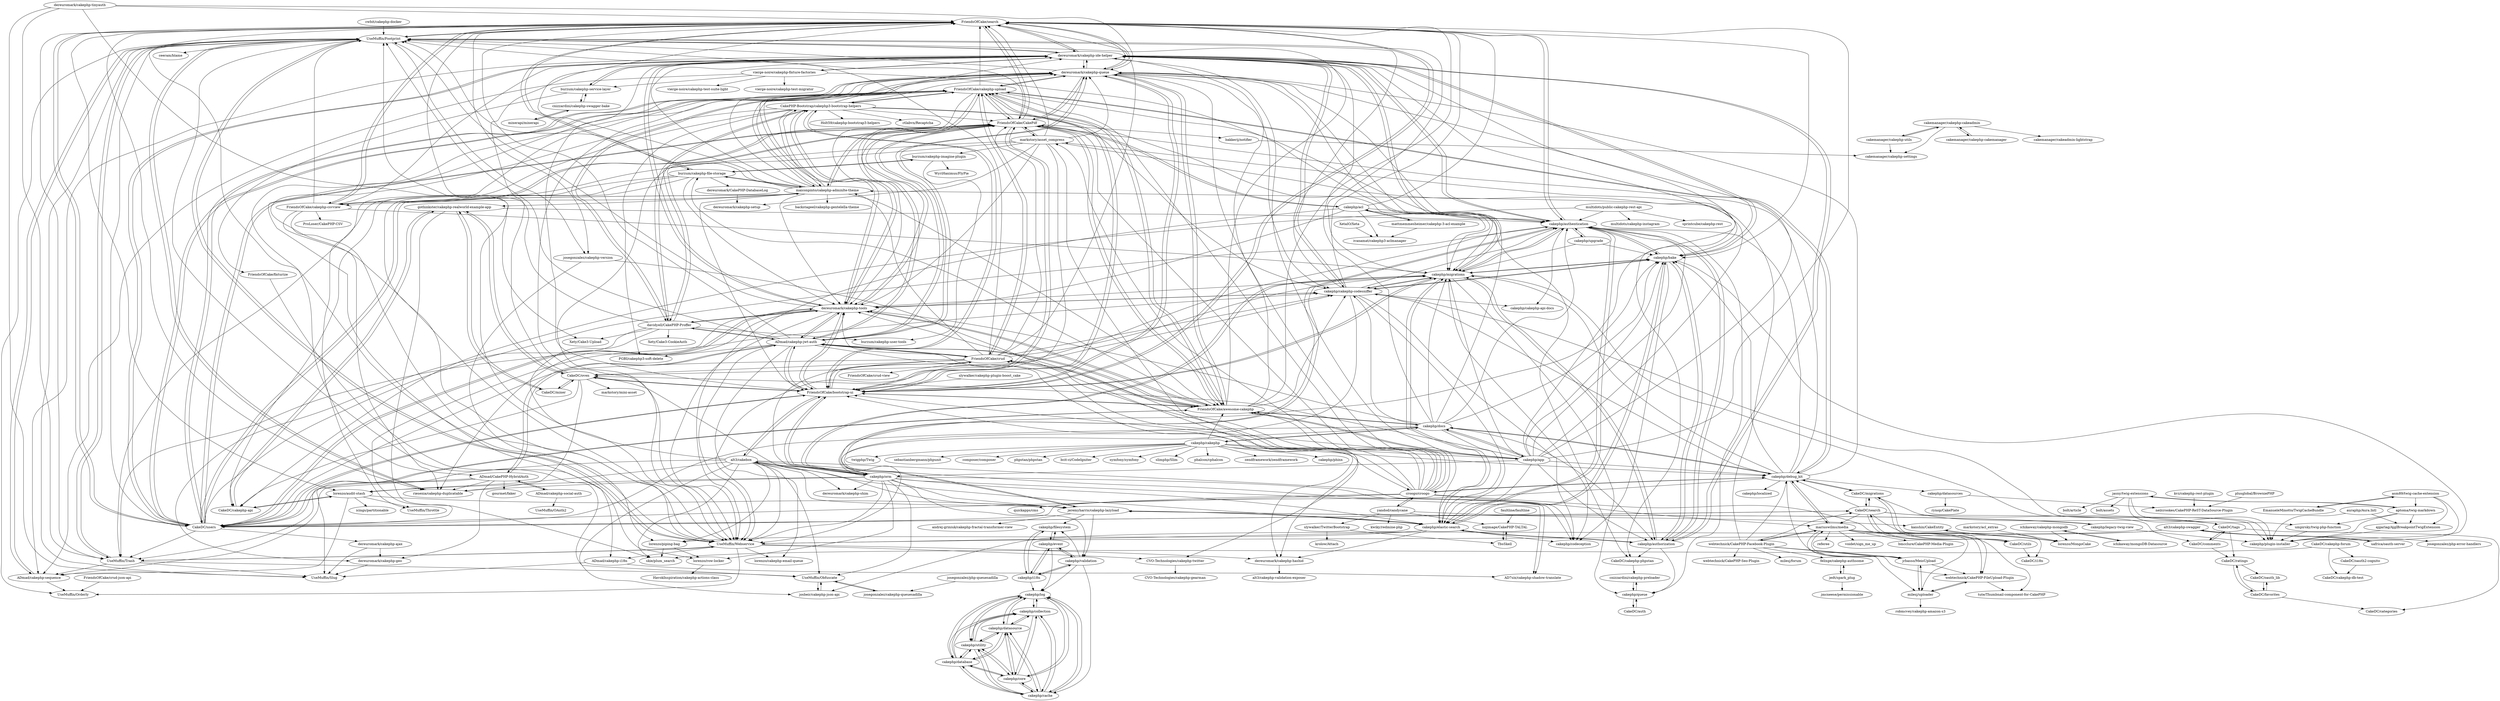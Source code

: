digraph G {
"FriendsOfCake/search" -> "UseMuffin/Footprint"
"FriendsOfCake/search" -> "FriendsOfCake/CakePdf"
"FriendsOfCake/search" -> "dereuromark/cakephp-ide-helper"
"FriendsOfCake/search" -> "FriendsOfCake/cakephp-csvview"
"FriendsOfCake/search" -> "dereuromark/cakephp-queue"
"FriendsOfCake/search" -> "UseMuffin/Webservice"
"FriendsOfCake/search" -> "riesenia/cakephp-duplicatable"
"FriendsOfCake/search" -> "cakephp/bake"
"FriendsOfCake/search" -> "cakephp/authentication"
"FriendsOfCake/search" -> "UseMuffin/Trash"
"FriendsOfCake/search" -> "FriendsOfCake/bootstrap-ui"
"FriendsOfCake/search" -> "lorenzo/audit-stash"
"FriendsOfCake/search" -> "CakeDC/users"
"FriendsOfCake/search" -> "burzum/cakephp-file-storage"
"FriendsOfCake/search" -> "josegonzalez/cakephp-version"
"cakephp/app" -> "cakephp/docs"
"cakephp/app" -> "cakephp/migrations"
"cakephp/app" -> "cakephp/bake"
"cakephp/app" -> "cakephp/authentication"
"cakephp/app" -> "FriendsOfCake/awesome-cakephp"
"cakephp/app" -> "dereuromark/cakephp-queue"
"cakephp/app" -> "cakephp/authorization"
"cakephp/app" -> "dereuromark/cakephp-ide-helper"
"cakephp/app" -> "cakephp/orm"
"cakephp/app" -> "FriendsOfCake/bootstrap-ui"
"cakephp/app" -> "CakeDC/oven"
"cakephp/app" -> "maiconpinto/cakephp-adminlte-theme"
"cakephp/app" -> "cakephp/debug_kit"
"cakephp/app" -> "cakephp/elastic-search"
"cakephp/app" -> "FriendsOfCake/search"
"ADmad/CakePHP-HybridAuth" -> "ADmad/cakephp-social-auth"
"ADmad/CakePHP-HybridAuth" -> "UseMuffin/Trash"
"ADmad/CakePHP-HybridAuth" -> "ADmad/cakephp-jwt-auth"
"ADmad/CakePHP-HybridAuth" -> "gourmet/faker"
"ADmad/CakePHP-HybridAuth" -> "riesenia/cakephp-duplicatable"
"ADmad/CakePHP-HybridAuth" -> "ADmad/cakephp-sequence"
"ADmad/CakePHP-HybridAuth" -> "dereuromark/cakephp-geo"
"cakephp/upgrade" -> "cakephp/authentication"
"cakephp/upgrade" -> "cakephp/bake"
"cakephp/upgrade" -> "cakephp/migrations"
"cakephp/docs" -> "cakephp/app"
"cakephp/docs" -> "cakephp/debug_kit"
"cakephp/docs" -> "cakephp/bake"
"cakephp/docs" -> "FriendsOfCake/awesome-cakephp"
"cakephp/docs" -> "cakephp/authentication"
"cakephp/docs" -> "cakephp/migrations"
"cakephp/docs" -> "dereuromark/cakephp-ide-helper"
"cakephp/docs" -> "cakephp/authorization"
"cakephp/docs" -> "cakephp/elastic-search"
"cakephp/docs" -> "cakephp/cakephp"
"cakephp/docs" -> "dereuromark/cakephp-tools"
"cakephp/docs" -> "cakephp/orm"
"cakephp/docs" -> "dereuromark/cakephp-queue"
"cakephp/docs" -> "CakeDC/users"
"cakephp/docs" -> "cakephp/cakephp-codesniffer"
"cakephp/elastic-search" -> "jeremyharris/cakephp-lazyload"
"cakephp/elastic-search" -> "cakephp/bake"
"cakephp/elastic-search" -> "cakephp/authentication"
"cakephp/elastic-search" -> "cakephp/codeception"
"cakephp/elastic-search" -> "cakephp/authorization"
"cakephp/elastic-search" -> "cakephp/migrations"
"cakephp/elastic-search" -> "UseMuffin/Webservice"
"cakephp/elastic-search" -> "lorenzo/piping-bag"
"cakephp/elastic-search" -> "dereuromark/cakephp-hashid"
"plusglobal/BrowniePHP" -> "neilcrookes/CakePHP-ReST-DataSource-Plugin"
"cakephp/authorization" -> "cakephp/authentication"
"cakephp/authorization" -> "cakephp/bake"
"cakephp/authorization" -> "cakephp/elastic-search"
"cakephp/authorization" -> "cakephp/migrations"
"cakephp/authorization" -> "cakephp/queue"
"cakephp/authorization" -> "dereuromark/cakephp-ide-helper"
"cakephp/authorization" -> "CakeDC/cakephp-phpstan"
"slywalker/cakephp-plugin-boost_cake" -> "FriendsOfCake/bootstrap-ui"
"FriendsOfCake/crud" -> "FriendsOfCake/bootstrap-ui"
"FriendsOfCake/crud" -> "FriendsOfCake/awesome-cakephp"
"FriendsOfCake/crud" -> "ADmad/cakephp-jwt-auth"
"FriendsOfCake/crud" -> "FriendsOfCake/search"
"FriendsOfCake/crud" -> "dereuromark/cakephp-tools"
"FriendsOfCake/crud" -> "FriendsOfCake/CakePdf"
"FriendsOfCake/crud" -> "cakephp/migrations"
"FriendsOfCake/crud" -> "FriendsOfCake/crud-view"
"FriendsOfCake/crud" -> "FriendsOfCake/cakephp-upload"
"FriendsOfCake/crud" -> "UseMuffin/Footprint"
"FriendsOfCake/crud" -> "CakeDC/users"
"FriendsOfCake/crud" -> "maiconpinto/cakephp-adminlte-theme"
"FriendsOfCake/crud" -> "cakephp/orm"
"FriendsOfCake/crud" -> "CakeDC/oven"
"FriendsOfCake/crud" -> "cakephp/cakephp-codesniffer"
"josegonzalez/php-queuesadilla" -> "josegonzalez/cakephp-queuesadilla"
"nojimage/CakePHP-TALTAL" -> "TbsSkell"
"burzum/cakephp-service-layer" -> "FriendsOfCake/fixturize"
"burzum/cakephp-service-layer" -> "dereuromark/cakephp-ide-helper"
"burzum/cakephp-service-layer" -> "cnizzardini/cakephp-swagger-bake"
"kanshin/CakeEntity" -> "lorenzo/MongoCake"
"jasny/twig-extensions" -> "cakephp/plugin-installer"
"jasny/twig-extensions" -> "umpirsky/twig-php-function"
"jasny/twig-extensions" -> "aptoma/twig-markdown"
"jasny/twig-extensions" -> "bolt/article" ["e"=1]
"jasny/twig-extensions" -> "bolt/assets" ["e"=1]
"lorenzo/MongoCake" -> "kanshin/CakeEntity"
"CakeDC/cakephp-forum" -> "skie/plum_search"
"CakeDC/cakephp-forum" -> "CakeDC/cakephp-db-test"
"CakeDC/cakephp-forum" -> "CakeDC/oauth2-cognito"
"CakeDC/oauth2-cognito" -> "CakeDC/cakephp-db-test"
"FriendsOfCake/awesome-cakephp" -> "CakeDC/users"
"FriendsOfCake/awesome-cakephp" -> "FriendsOfCake/bootstrap-ui"
"FriendsOfCake/awesome-cakephp" -> "dereuromark/cakephp-queue"
"FriendsOfCake/awesome-cakephp" -> "dereuromark/cakephp-tools"
"FriendsOfCake/awesome-cakephp" -> "FriendsOfCake/CakePdf"
"FriendsOfCake/awesome-cakephp" -> "FriendsOfCake/crud"
"FriendsOfCake/awesome-cakephp" -> "FriendsOfCake/cakephp-upload"
"FriendsOfCake/awesome-cakephp" -> "dereuromark/cakephp-ide-helper"
"FriendsOfCake/awesome-cakephp" -> "ADmad/cakephp-jwt-auth"
"FriendsOfCake/awesome-cakephp" -> "burzum/cakephp-file-storage"
"FriendsOfCake/awesome-cakephp" -> "FriendsOfCake/search"
"FriendsOfCake/awesome-cakephp" -> "cakephp/docs"
"FriendsOfCake/awesome-cakephp" -> "cakephp/cakephp-codesniffer"
"FriendsOfCake/awesome-cakephp" -> "cakephp/app"
"FriendsOfCake/awesome-cakephp" -> "UseMuffin/Footprint"
"dereuromark/cakephp-tinyauth" -> "UseMuffin/Slug"
"dereuromark/cakephp-tinyauth" -> "FriendsOfCake/search"
"dereuromark/cakephp-tinyauth" -> "dereuromark/cakephp-queue"
"dereuromark/cakephp-tinyauth" -> "UseMuffin/Trash"
"dereuromark/cakephp-tinyauth" -> "Xety/Cake3-Upload"
"cakephp/collection" -> "cakephp/datasource"
"cakephp/collection" -> "cakephp/cache"
"cakephp/collection" -> "cakephp/log"
"cakephp/collection" -> "cakephp/core"
"cakephp/collection" -> "cakephp/database"
"cakephp/collection" -> "cakephp/utility"
"ADmad/cakephp-jwt-auth" -> "FriendsOfCake/CakePdf"
"ADmad/cakephp-jwt-auth" -> "FriendsOfCake/bootstrap-ui"
"ADmad/cakephp-jwt-auth" -> "dereuromark/cakephp-tools"
"ADmad/cakephp-jwt-auth" -> "ADmad/CakePHP-HybridAuth"
"ADmad/cakephp-jwt-auth" -> "dereuromark/cakephp-queue"
"ADmad/cakephp-jwt-auth" -> "davidyell/CakePHP-Proffer"
"ADmad/cakephp-jwt-auth" -> "FriendsOfCake/search"
"ADmad/cakephp-jwt-auth" -> "FriendsOfCake/crud"
"ADmad/cakephp-jwt-auth" -> "dereuromark/cakephp-hashid"
"ADmad/cakephp-jwt-auth" -> "UseMuffin/Webservice"
"ADmad/cakephp-jwt-auth" -> "UseMuffin/Footprint"
"ADmad/cakephp-jwt-auth" -> "lorenzo/cakephp-email-queue"
"ADmad/cakephp-jwt-auth" -> "FriendsOfCake/awesome-cakephp"
"ADmad/cakephp-jwt-auth" -> "FriendsOfCake/cakephp-upload"
"ADmad/cakephp-jwt-auth" -> "PGBI/cakephp3-soft-delete"
"FriendsOfCake/bootstrap-ui" -> "CakeDC/users"
"FriendsOfCake/bootstrap-ui" -> "FriendsOfCake/awesome-cakephp"
"FriendsOfCake/bootstrap-ui" -> "FriendsOfCake/CakePdf"
"FriendsOfCake/bootstrap-ui" -> "FriendsOfCake/crud"
"FriendsOfCake/bootstrap-ui" -> "FriendsOfCake/search"
"FriendsOfCake/bootstrap-ui" -> "cakephp/migrations"
"FriendsOfCake/bootstrap-ui" -> "ADmad/cakephp-jwt-auth"
"FriendsOfCake/bootstrap-ui" -> "cakephp/orm"
"FriendsOfCake/bootstrap-ui" -> "dereuromark/cakephp-ide-helper"
"FriendsOfCake/bootstrap-ui" -> "FriendsOfCake/cakephp-upload"
"FriendsOfCake/bootstrap-ui" -> "CakePHP-Bootstrap/cakephp3-bootstrap-helpers"
"FriendsOfCake/bootstrap-ui" -> "dereuromark/cakephp-queue"
"FriendsOfCake/bootstrap-ui" -> "dereuromark/cakephp-tools"
"FriendsOfCake/bootstrap-ui" -> "alt3/cakebox"
"FriendsOfCake/bootstrap-ui" -> "CakeDC/oven"
"slywalker/TwitterBootstrap" -> "TbsSkell"
"slywalker/TwitterBootstrap" -> "krolow/Attach"
"XetaIO/Xeta" -> "ivanamat/cakephp3-aclmanager"
"lorenzo/piping-bag" -> "lorenzo/row-locker"
"lorenzo/piping-bag" -> "skie/plum_search"
"cakephp/utility" -> "cakephp/core"
"cakephp/utility" -> "cakephp/datasource"
"cakephp/utility" -> "cakephp/database"
"cakephp/utility" -> "cakephp/cache"
"cakephp/utility" -> "cakephp/log"
"cakephp/utility" -> "cakephp/collection"
"cakephp/core" -> "cakephp/datasource"
"cakephp/core" -> "cakephp/utility"
"cakephp/core" -> "cakephp/cache"
"cakephp/core" -> "cakephp/database"
"cakephp/core" -> "cakephp/log"
"cakephp/core" -> "cakephp/collection"
"dereuromark/cakephp-queue" -> "dereuromark/cakephp-ide-helper"
"dereuromark/cakephp-queue" -> "FriendsOfCake/awesome-cakephp"
"dereuromark/cakephp-queue" -> "UseMuffin/Footprint"
"dereuromark/cakephp-queue" -> "FriendsOfCake/search"
"dereuromark/cakephp-queue" -> "dereuromark/cakephp-tools"
"dereuromark/cakephp-queue" -> "UseMuffin/Webservice"
"dereuromark/cakephp-queue" -> "FriendsOfCake/CakePdf"
"dereuromark/cakephp-queue" -> "ADmad/cakephp-jwt-auth"
"dereuromark/cakephp-queue" -> "cakephp/migrations"
"dereuromark/cakephp-queue" -> "cakephp/authentication"
"dereuromark/cakephp-queue" -> "FriendsOfCake/bootstrap-ui"
"dereuromark/cakephp-queue" -> "CakeDC/users"
"dereuromark/cakephp-queue" -> "ADmad/cakephp-i18n"
"dereuromark/cakephp-queue" -> "cakephp/cakephp-codesniffer"
"dereuromark/cakephp-queue" -> "FriendsOfCake/cakephp-upload"
"dereuromark/cakephp-ajax" -> "UseMuffin/Slug"
"dereuromark/cakephp-ajax" -> "dereuromark/cakephp-geo"
"jrbasso/MeioUpload" -> "mariuswilms/media"
"jrbasso/MeioUpload" -> "milesj/uploader"
"jrbasso/MeioUpload" -> "webtechnick/CakePHP-FileUpload-Plugin"
"cakephp/acl" -> "mattmemmesheimer/cakephp-3-acl-example"
"cakephp/acl" -> "ivanamat/cakephp3-aclmanager"
"cakephp/acl" -> "FriendsOfCake/CakePdf"
"cakephp/acl" -> "dereuromark/cakephp-tools"
"cakephp/acl" -> "cakephp/authentication"
"cakephp/acl" -> "FriendsOfCake/search"
"cakephp/acl" -> "UseMuffin/Webservice"
"cakephp/acl" -> "cakephp/migrations"
"alt3/cakebox" -> "cakephp/orm"
"alt3/cakebox" -> "cakephp/codeception"
"alt3/cakebox" -> "UseMuffin/Obfuscate"
"alt3/cakebox" -> "lorenzo/audit-stash"
"alt3/cakebox" -> "AD7six/cakephp-shadow-translate"
"alt3/cakebox" -> "dereuromark/cakephp-shim"
"alt3/cakebox" -> "josbeir/cakephp-json-api"
"alt3/cakebox" -> "UseMuffin/Webservice"
"alt3/cakebox" -> "lorenzo/piping-bag"
"alt3/cakebox" -> "UseMuffin/Slug"
"alt3/cakebox" -> "FriendsOfCake/bootstrap-ui"
"alt3/cakebox" -> "skie/plum_search"
"alt3/cakebox" -> "cakephp/elastic-search"
"alt3/cakebox" -> "UseMuffin/Footprint"
"alt3/cakebox" -> "jeremyharris/cakephp-lazyload"
"cnizzardini/cakephp-swagger-bake" -> "mixerapi/mixerapi"
"cnizzardini/cakephp-swagger-bake" -> "burzum/cakephp-service-layer"
"ADmad/cakephp-i18n" -> "AD7six/cakephp-shadow-translate"
"ADmad/cakephp-i18n" -> "UseMuffin/Slug"
"davidyell/CakePHP-Proffer" -> "dereuromark/cakephp-tools"
"davidyell/CakePHP-Proffer" -> "Xety/Cake3-Upload"
"davidyell/CakePHP-Proffer" -> "CakePHP-Bootstrap/cakephp3-bootstrap-helpers"
"davidyell/CakePHP-Proffer" -> "FriendsOfCake/CakePdf"
"davidyell/CakePHP-Proffer" -> "ADmad/cakephp-jwt-auth"
"davidyell/CakePHP-Proffer" -> "burzum/cakephp-user-tools"
"davidyell/CakePHP-Proffer" -> "dereuromark/cakephp-geo"
"davidyell/CakePHP-Proffer" -> "FriendsOfCake/cakephp-upload"
"davidyell/CakePHP-Proffer" -> "FriendsOfCake/search"
"davidyell/CakePHP-Proffer" -> "UseMuffin/Webservice"
"davidyell/CakePHP-Proffer" -> "Xety/Cake3-CookieAuth"
"vierge-noire/cakephp-fixture-factories" -> "vierge-noire/cakephp-test-suite-light"
"vierge-noire/cakephp-fixture-factories" -> "vierge-noire/cakephp-test-migrator"
"vierge-noire/cakephp-fixture-factories" -> "dereuromark/cakephp-ide-helper"
"vierge-noire/cakephp-fixture-factories" -> "CakeDC/cakephp-phpstan"
"vierge-noire/cakephp-fixture-factories" -> "burzum/cakephp-service-layer"
"vierge-noire/cakephp-fixture-factories" -> "ADmad/cakephp-sequence"
"mixerapi/mixerapi" -> "cnizzardini/cakephp-swagger-bake"
"cakephp/database" -> "cakephp/datasource"
"cakephp/database" -> "cakephp/core"
"cakephp/database" -> "cakephp/utility"
"cakephp/database" -> "cakephp/cache"
"cakephp/database" -> "cakephp/log"
"cakephp/database" -> "cakephp/collection"
"dereuromark/cakephp-geo" -> "UseMuffin/Slug"
"EmanueleMinotto/TwigCacheBundle" -> "asm89/twig-cache-extension"
"CakePHP-Bootstrap/cakephp3-bootstrap-helpers" -> "davidyell/CakePHP-Proffer"
"CakePHP-Bootstrap/cakephp3-bootstrap-helpers" -> "FriendsOfCake/bootstrap-ui"
"CakePHP-Bootstrap/cakephp3-bootstrap-helpers" -> "dereuromark/cakephp-tools"
"CakePHP-Bootstrap/cakephp3-bootstrap-helpers" -> "FriendsOfCake/cakephp-upload"
"CakePHP-Bootstrap/cakephp3-bootstrap-helpers" -> "UseMuffin/Webservice"
"CakePHP-Bootstrap/cakephp3-bootstrap-helpers" -> "dereuromark/cakephp-ide-helper"
"CakePHP-Bootstrap/cakephp3-bootstrap-helpers" -> "dereuromark/cakephp-queue"
"CakePHP-Bootstrap/cakephp3-bootstrap-helpers" -> "maiconpinto/cakephp-adminlte-theme"
"CakePHP-Bootstrap/cakephp3-bootstrap-helpers" -> "FriendsOfCake/CakePdf"
"CakePHP-Bootstrap/cakephp3-bootstrap-helpers" -> "PGBI/cakephp3-soft-delete"
"CakePHP-Bootstrap/cakephp3-bootstrap-helpers" -> "cakephp/migrations"
"CakePHP-Bootstrap/cakephp3-bootstrap-helpers" -> "Holt59/cakephp-bootstrap3-helpers"
"CakePHP-Bootstrap/cakephp3-bootstrap-helpers" -> "FriendsOfCake/cakephp-csvview"
"CakePHP-Bootstrap/cakephp3-bootstrap-helpers" -> "ctlabvn/Recaptcha"
"CakePHP-Bootstrap/cakephp3-bootstrap-helpers" -> "cakephp/cakephp-codesniffer"
"umpirsky/twig-php-function" -> "cakephp/plugin-installer"
"cakephp/datasource" -> "cakephp/core"
"cakephp/datasource" -> "cakephp/cache"
"cakephp/datasource" -> "cakephp/log"
"cakephp/datasource" -> "cakephp/database"
"cakephp/datasource" -> "cakephp/utility"
"cakephp/datasource" -> "cakephp/collection"
"cakephp/cache" -> "cakephp/log"
"cakephp/cache" -> "cakephp/datasource"
"cakephp/cache" -> "cakephp/core"
"cakephp/cache" -> "cakephp/collection"
"cakephp/cache" -> "cakephp/utility"
"cakephp/cache" -> "cakephp/database"
"cakephp/log" -> "cakephp/cache"
"cakephp/log" -> "cakephp/datasource"
"cakephp/log" -> "cakephp/core"
"cakephp/log" -> "cakephp/collection"
"cakephp/log" -> "cakephp/database"
"cakephp/log" -> "cakephp/utility"
"markstory/acl_extras" -> "lorenzo/MongoCake"
"cakephp/queue" -> "cnizzardini/cakephp-preloader"
"cakephp/queue" -> "CakeDC/auth"
"cakephp/migrations" -> "cakephp/bake"
"cakephp/migrations" -> "cakephp/cakephp-codesniffer"
"cakephp/migrations" -> "cakephp/authentication"
"cakephp/migrations" -> "cakephp/plugin-installer"
"cakephp/migrations" -> "cakephp/queue"
"cakephp/migrations" -> "cakephp/elastic-search"
"cakephp/migrations" -> "cakephp/authorization"
"cakephp/migrations" -> "dereuromark/cakephp-ide-helper"
"cakephp/migrations" -> "UseMuffin/Footprint"
"cakephp/migrations" -> "cakephp/orm"
"cakephp/migrations" -> "cakephp/codeception"
"cakephp/migrations" -> "FriendsOfCake/bootstrap-ui"
"cakephp/event" -> "cakephp/filesystem"
"cakephp/event" -> "cakephp/i18n"
"cakephp/event" -> "cakephp/log"
"cakephp/event" -> "cakephp/validation"
"cakephp/validation" -> "cakephp/event"
"cakephp/validation" -> "cakephp/filesystem"
"cakephp/validation" -> "cakephp/i18n"
"cakephp/validation" -> "cakephp/log"
"cakephp/validation" -> "cakephp/cache"
"cakephp/bake" -> "cakephp/migrations"
"cakephp/bake" -> "cakephp/authentication"
"cakephp/bake" -> "cakephp/authorization"
"cakephp/bake" -> "cakephp/plugin-installer"
"cakephp/bake" -> "cakephp/elastic-search"
"cakephp/bake" -> "cakephp/cakephp-codesniffer"
"cakephp/bake" -> "dereuromark/cakephp-ide-helper"
"cakephp/bake" -> "cakephp/codeception"
"cakephp/i18n" -> "cakephp/filesystem"
"cakephp/i18n" -> "cakephp/event"
"cakephp/i18n" -> "cakephp/log"
"cakephp/i18n" -> "cakephp/validation"
"cakemanager/cakephp-cakemanager" -> "cakemanager/cakephp-cakeadmin"
"CakeDC/cakephp-phpstan" -> "cnizzardini/cakephp-preloader"
"josegonzalez/cakephp-version" -> "lorenzo/piping-bag"
"josegonzalez/cakephp-version" -> "dereuromark/cakephp-hashid"
"TbsSkell" -> "nojimage/CakePHP-TALTAL"
"cakemanager/cakephp-cakeadmin" -> "cakemanager/cakephp-cakemanager"
"cakemanager/cakephp-cakeadmin" -> "cakemanager/cakeadmin-lightstrap"
"cakemanager/cakephp-cakeadmin" -> "cakemanager/cakephp-settings"
"cakemanager/cakephp-cakeadmin" -> "cakemanager/cakephp-utils"
"UseMuffin/Footprint" -> "UseMuffin/Trash"
"UseMuffin/Footprint" -> "ADmad/cakephp-sequence"
"UseMuffin/Footprint" -> "UseMuffin/Orderly"
"UseMuffin/Footprint" -> "UseMuffin/Webservice"
"UseMuffin/Footprint" -> "riesenia/cakephp-duplicatable"
"UseMuffin/Footprint" -> "UseMuffin/Obfuscate"
"UseMuffin/Footprint" -> "ceeram/blame"
"UseMuffin/Footprint" -> "FriendsOfCake/search"
"UseMuffin/Footprint" -> "dereuromark/cakephp-ide-helper"
"UseMuffin/Footprint" -> "UseMuffin/Slug"
"UseMuffin/Footprint" -> "josegonzalez/cakephp-version"
"uafrica/oauth-server" -> "alt3/cakephp-swagger"
"cakephp/datasources" -> "neilcrookes/CakePHP-ReST-DataSource-Plugin"
"cakephp/datasources" -> "rynop/CakePlate"
"lorenzo/audit-stash" -> "CakeDC/cakephp-api"
"lorenzo/audit-stash" -> "jeremyharris/cakephp-lazyload"
"lorenzo/audit-stash" -> "ADmad/cakephp-sequence"
"lorenzo/audit-stash" -> "UseMuffin/Throttle"
"lorenzo/audit-stash" -> "icings/partitionable"
"UseMuffin/Trash" -> "UseMuffin/Footprint"
"UseMuffin/Trash" -> "UseMuffin/Webservice"
"UseMuffin/Trash" -> "UseMuffin/Obfuscate"
"UseMuffin/Trash" -> "ADmad/cakephp-sequence"
"UseMuffin/Trash" -> "UseMuffin/Slug"
"burzum/cakephp-imagine-plugin" -> "burzum/cakephp-file-storage"
"burzum/cakephp-imagine-plugin" -> "burzum/cakephp-user-tools"
"burzum/cakephp-imagine-plugin" -> "WyriHaximus/FlyPie"
"cakephp/cakephp-codesniffer" -> "cakephp/migrations"
"cakephp/cakephp-codesniffer" -> "cakephp/bake"
"cakephp/cakephp-codesniffer" -> "dereuromark/cakephp-ide-helper"
"cakephp/cakephp-codesniffer" -> "dereuromark/cakephp-tools"
"cakephp/cakephp-codesniffer" -> "cakephp/plugin-installer"
"cakephp/cakephp-codesniffer" -> "cakephp/codeception"
"cakephp/cakephp-codesniffer" -> "cakephp/elastic-search"
"cakephp/cakephp-codesniffer" -> "UseMuffin/Footprint"
"cakephp/cakephp-codesniffer" -> "cakephp/cakephp-api-docs"
"cakephp/cakephp-codesniffer" -> "UseMuffin/Webservice"
"cakephp/cakephp-codesniffer" -> "FriendsOfCake/search"
"cakephp/cakephp-codesniffer" -> "cakephp/authentication"
"burzum/cakephp-file-storage" -> "burzum/cakephp-imagine-plugin"
"burzum/cakephp-file-storage" -> "CakeDC/cakephp-api"
"burzum/cakephp-file-storage" -> "FriendsOfCake/search"
"burzum/cakephp-file-storage" -> "UseMuffin/Trash"
"burzum/cakephp-file-storage" -> "dereuromark/CakePHP-DatabaseLog"
"burzum/cakephp-file-storage" -> "UseMuffin/Webservice"
"burzum/cakephp-file-storage" -> "dereuromark/cakephp-tools"
"burzum/cakephp-file-storage" -> "maiconpinto/cakephp-adminlte-theme"
"UseMuffin/Webservice" -> "UseMuffin/Footprint"
"UseMuffin/Webservice" -> "CVO-Technologies/cakephp-twitter"
"UseMuffin/Webservice" -> "UseMuffin/Trash"
"UseMuffin/Webservice" -> "dereuromark/cakephp-hashid"
"UseMuffin/Webservice" -> "UseMuffin/Orderly"
"UseMuffin/Webservice" -> "ADmad/cakephp-i18n"
"UseMuffin/Webservice" -> "lorenzo/cakephp-email-queue"
"kvz/cakephp-rest-plugin" -> "neilcrookes/CakePHP-ReST-DataSource-Plugin"
"cakemanager/cakephp-utils" -> "cakemanager/cakephp-cakeadmin"
"cakemanager/cakephp-utils" -> "cakemanager/cakephp-settings"
"cakephp/orm" -> "alt3/cakebox"
"cakephp/orm" -> "cakephp/elastic-search"
"cakephp/orm" -> "cakephp/migrations"
"cakephp/orm" -> "cakephp/bake"
"cakephp/orm" -> "FriendsOfCake/bootstrap-ui"
"cakephp/orm" -> "dereuromark/cakephp-shim"
"cakephp/orm" -> "jeremyharris/cakephp-lazyload"
"cakephp/orm" -> "UseMuffin/Webservice"
"cakephp/orm" -> "cakephp/validation"
"cakephp/orm" -> "lorenzo/row-locker"
"cakephp/orm" -> "riesenia/cakephp-duplicatable"
"cakephp/orm" -> "cakephp/codeception"
"cakephp/orm" -> "UseMuffin/Obfuscate"
"cakephp/orm" -> "AD7six/cakephp-shadow-translate"
"cakephp/orm" -> "lorenzo/audit-stash"
"bakkerij/notifier" -> "cakemanager/cakephp-settings"
"cnizzardini/cakephp-preloader" -> "cakephp/queue"
"cakephp/filesystem" -> "cakephp/event"
"cakephp/filesystem" -> "cakephp/i18n"
"cakephp/legacy-twig-view" -> "jeremyharris/cakephp-lazyload"
"cakephp/legacy-twig-view" -> "cakephp/plugin-installer"
"ADmad/cakephp-sequence" -> "UseMuffin/Footprint"
"ADmad/cakephp-sequence" -> "UseMuffin/Orderly"
"croogo/croogo" -> "cakephp/debug_kit"
"croogo/croogo" -> "FriendsOfCake/awesome-cakephp"
"croogo/croogo" -> "FriendsOfCake/cakephp-upload"
"croogo/croogo" -> "dereuromark/cakephp-tools"
"croogo/croogo" -> "FriendsOfCake/bootstrap-ui"
"croogo/croogo" -> "FriendsOfCake/crud"
"croogo/croogo" -> "CakeDC/users"
"croogo/croogo" -> "FriendsOfCake/CakePdf"
"croogo/croogo" -> "ADmad/cakephp-jwt-auth"
"croogo/croogo" -> "webtechnick/CakePHP-FileUpload-Plugin"
"croogo/croogo" -> "quickapps/cms"
"croogo/croogo" -> "yandod/candycane"
"croogo/croogo" -> "markstory/asset_compress"
"croogo/croogo" -> "dereuromark/cakephp-queue"
"croogo/croogo" -> "mariuswilms/media"
"cakephp/debug_kit" -> "cakephp/bake"
"cakephp/debug_kit" -> "cakephp/migrations"
"cakephp/debug_kit" -> "cakephp/cakephp-codesniffer"
"cakephp/debug_kit" -> "cakephp/docs"
"cakephp/debug_kit" -> "cakephp/datasources"
"cakephp/debug_kit" -> "cakephp/authentication"
"cakephp/debug_kit" -> "jrbasso/MeioUpload"
"cakephp/debug_kit" -> "FriendsOfCake/cakephp-upload"
"cakephp/debug_kit" -> "cakephp/localized"
"cakephp/debug_kit" -> "mariuswilms/media"
"cakephp/debug_kit" -> "CakeDC/migrations"
"cakephp/debug_kit" -> "CakeDC/users"
"cakephp/debug_kit" -> "croogo/croogo"
"cakephp/debug_kit" -> "dereuromark/cakephp-queue"
"cakephp/debug_kit" -> "FriendsOfCake/CakePdf"
"yandod/candycane" -> "slywalker/TwitterBootstrap"
"yandod/candycane" -> "kwiky/redmine-php"
"yandod/candycane" -> "croogo/croogo"
"yandod/candycane" -> "nojimage/CakePHP-TALTAL"
"yandod/candycane" -> "kanshin/CakeEntity"
"maiconpinto/cakephp-adminlte-theme" -> "FriendsOfCake/CakePdf"
"maiconpinto/cakephp-adminlte-theme" -> "burzum/cakephp-file-storage"
"maiconpinto/cakephp-adminlte-theme" -> "FriendsOfCake/bootstrap-ui"
"maiconpinto/cakephp-adminlte-theme" -> "FriendsOfCake/search"
"maiconpinto/cakephp-adminlte-theme" -> "CakeDC/users"
"maiconpinto/cakephp-adminlte-theme" -> "UseMuffin/Footprint"
"maiconpinto/cakephp-adminlte-theme" -> "backstageel/cakephp-gentelella-theme"
"maiconpinto/cakephp-adminlte-theme" -> "CakePHP-Bootstrap/cakephp3-bootstrap-helpers"
"maiconpinto/cakephp-adminlte-theme" -> "dereuromark/cakephp-ide-helper"
"maiconpinto/cakephp-adminlte-theme" -> "FriendsOfCake/cakephp-upload"
"maiconpinto/cakephp-adminlte-theme" -> "dereuromark/cakephp-tools"
"maiconpinto/cakephp-adminlte-theme" -> "dereuromark/cakephp-queue"
"maiconpinto/cakephp-adminlte-theme" -> "FriendsOfCake/awesome-cakephp"
"maiconpinto/cakephp-adminlte-theme" -> "FriendsOfCake/cakephp-csvview"
"maiconpinto/cakephp-adminlte-theme" -> "gothinkster/cakephp-realworld-example-app"
"FriendsOfCake/CakePdf" -> "FriendsOfCake/search"
"FriendsOfCake/CakePdf" -> "FriendsOfCake/bootstrap-ui"
"FriendsOfCake/CakePdf" -> "CakeDC/users"
"FriendsOfCake/CakePdf" -> "dereuromark/cakephp-tools"
"FriendsOfCake/CakePdf" -> "dereuromark/cakephp-queue"
"FriendsOfCake/CakePdf" -> "bakkerij/notifier"
"FriendsOfCake/CakePdf" -> "ADmad/cakephp-jwt-auth"
"FriendsOfCake/CakePdf" -> "FriendsOfCake/awesome-cakephp"
"FriendsOfCake/CakePdf" -> "FriendsOfCake/cakephp-csvview"
"FriendsOfCake/CakePdf" -> "davidyell/CakePHP-Proffer"
"FriendsOfCake/CakePdf" -> "maiconpinto/cakephp-adminlte-theme"
"FriendsOfCake/CakePdf" -> "FriendsOfCake/cakephp-upload"
"FriendsOfCake/CakePdf" -> "UseMuffin/Footprint"
"FriendsOfCake/CakePdf" -> "cakephp/acl"
"FriendsOfCake/CakePdf" -> "markstory/asset_compress"
"lorenzo/row-locker" -> "HavokInspiration/cakephp-actions-class"
"milesj/uploader" -> "webtechnick/CakePHP-FileUpload-Plugin"
"milesj/uploader" -> "robmcvey/cakephp-amazon-s3"
"milesj/uploader" -> "jrbasso/MeioUpload"
"mattmemmesheimer/cakephp-3-acl-example" -> "cakephp/acl"
"mattmemmesheimer/cakephp-3-acl-example" -> "ivanamat/cakephp3-aclmanager"
"riesenia/cakephp-duplicatable" -> "UseMuffin/Footprint"
"felixge/cakephp-authsome" -> "jedt/spark_plug"
"alt3/cakephp-swagger" -> "uafrica/oauth-server"
"alt3/cakephp-swagger" -> "UseMuffin/Webservice"
"alt3/cakephp-swagger" -> "josbeir/cakephp-json-api"
"alt3/cakephp-swagger" -> "josegonzalez/php-error-handlers"
"CVO-Technologies/cakephp-twitter" -> "CVO-Technologies/cakephp-gearman"
"UseMuffin/Obfuscate" -> "josegonzalez/cakephp-queuesadilla"
"UseMuffin/Obfuscate" -> "josbeir/cakephp-json-api"
"ichikaway/mongoDB-Datasource" -> "ichikaway/cakephp-mongodb"
"dereuromark/cakephp-hashid" -> "alt3/cakephp-validation-exposer"
"jedt/spark_plug" -> "jmcneese/permissionable"
"jedt/spark_plug" -> "felixge/cakephp-authsome"
"markstory/asset_compress" -> "dereuromark/cakephp-tools"
"markstory/asset_compress" -> "FriendsOfCake/CakePdf"
"markstory/asset_compress" -> "dereuromark/cakephp-queue"
"markstory/asset_compress" -> "UseMuffin/Throttle"
"markstory/asset_compress" -> "CVO-Technologies/cakephp-twitter"
"markstory/asset_compress" -> "burzum/cakephp-imagine-plugin"
"markstory/asset_compress" -> "UseMuffin/Webservice"
"markstory/asset_compress" -> "cakephp/bake"
"markstory/asset_compress" -> "FriendsOfCake/bootstrap-ui"
"markstory/asset_compress" -> "FriendsOfCake/search"
"markstory/asset_compress" -> "dereuromark/cakephp-setup"
"CakeDC/migrations" -> "CakeDC/tags"
"CakeDC/migrations" -> "CakeDC/utils"
"CakeDC/migrations" -> "CakeDC/search"
"CakeDC/migrations" -> "cakephp/debug_kit"
"CakeDC/search" -> "CakeDC/utils"
"CakeDC/search" -> "CakeDC/tags"
"CakeDC/search" -> "CakeDC/users"
"CakeDC/search" -> "CakeDC/comments"
"CakeDC/search" -> "CakeDC/migrations"
"CakeDC/search" -> "CakeDC/i18n"
"CakeDC/search" -> "mariuswilms/media"
"CakeDC/search" -> "cakephp/debug_kit"
"CakeDC/tags" -> "CakeDC/comments"
"CakeDC/tags" -> "CakeDC/ratings"
"CakeDC/tags" -> "CakeDC/categories"
"FriendsOfCake/cakephp-csvview" -> "FriendsOfCake/search"
"FriendsOfCake/cakephp-csvview" -> "UseMuffin/Footprint"
"FriendsOfCake/cakephp-csvview" -> "ProLoser/CakePHP-CSV"
"FriendsOfCake/cakephp-csvview" -> "FriendsOfCake/CakePdf"
"FriendsOfCake/cakephp-csvview" -> "UseMuffin/Webservice"
"FriendsOfCake/cakephp-csvview" -> "dereuromark/cakephp-ide-helper"
"FriendsOfCake/cakephp-csvview" -> "riesenia/cakephp-duplicatable"
"FriendsOfCake/cakephp-csvview" -> "cakephp/migrations"
"FriendsOfCake/cakephp-csvview" -> "dereuromark/cakephp-queue"
"CakeDC/comments" -> "CakeDC/tags"
"CakeDC/comments" -> "CakeDC/ratings"
"jeremyharris/cakephp-lazyload" -> "andrej-griniuk/cakephp-fractal-transformer-view"
"jeremyharris/cakephp-lazyload" -> "cakephp/elastic-search"
"jeremyharris/cakephp-lazyload" -> "cakephp/legacy-twig-view"
"jeremyharris/cakephp-lazyload" -> "cakephp/filesystem"
"jeremyharris/cakephp-lazyload" -> "cakephp/validation"
"jeremyharris/cakephp-lazyload" -> "cakephp/authentication"
"josbeir/cakephp-json-api" -> "UseMuffin/Obfuscate"
"josegonzalez/cakephp-queuesadilla" -> "UseMuffin/Obfuscate"
"ajgarlag/AjglBreakpointTwigExtension" -> "cakephp/plugin-installer"
"cakephp/cakephp" -> "FriendsOfCake/awesome-cakephp"
"cakephp/cakephp" -> "bcit-ci/CodeIgniter" ["e"=1]
"cakephp/cakephp" -> "symfony/symfony" ["e"=1]
"cakephp/cakephp" -> "cakephp/docs"
"cakephp/cakephp" -> "slimphp/Slim" ["e"=1]
"cakephp/cakephp" -> "cakephp/debug_kit"
"cakephp/cakephp" -> "cakephp/app"
"cakephp/cakephp" -> "phalcon/cphalcon" ["e"=1]
"cakephp/cakephp" -> "zendframework/zendframework" ["e"=1]
"cakephp/cakephp" -> "cakephp/phinx" ["e"=1]
"cakephp/cakephp" -> "twigphp/Twig" ["e"=1]
"cakephp/cakephp" -> "sebastianbergmann/phpunit" ["e"=1]
"cakephp/cakephp" -> "composer/composer" ["e"=1]
"cakephp/cakephp" -> "croogo/croogo"
"cakephp/cakephp" -> "phpstan/phpstan" ["e"=1]
"aptoma/twig-markdown" -> "cakephp/plugin-installer"
"aptoma/twig-markdown" -> "jasny/twig-extensions"
"aptoma/twig-markdown" -> "ajgarlag/AjglBreakpointTwigExtension"
"aptoma/twig-markdown" -> "umpirsky/twig-php-function"
"webtechnick/CakePHP-Facebook-Plugin" -> "milesj/uploader"
"webtechnick/CakePHP-Facebook-Plugin" -> "webtechnick/CakePHP-FileUpload-Plugin"
"webtechnick/CakePHP-Facebook-Plugin" -> "felixge/cakephp-authsome"
"webtechnick/CakePHP-Facebook-Plugin" -> "mariuswilms/media"
"webtechnick/CakePHP-Facebook-Plugin" -> "webtechnick/CakePHP-Seo-Plugin"
"webtechnick/CakePHP-Facebook-Plugin" -> "milesj/forum"
"webtechnick/CakePHP-Facebook-Plugin" -> "markstory/asset_compress"
"webtechnick/CakePHP-Facebook-Plugin" -> "jrbasso/MeioUpload"
"webtechnick/CakePHP-Facebook-Plugin" -> "cakephp/debug_kit"
"webtechnick/CakePHP-Facebook-Plugin" -> "CakeDC/search"
"faultline/faultline" -> "nojimage/CakePHP-TALTAL"
"webtechnick/CakePHP-FileUpload-Plugin" -> "tute/Thumbnail-component-for-CakePHP"
"webtechnick/CakePHP-FileUpload-Plugin" -> "milesj/uploader"
"auraphp/Aura.Intl" -> "cakephp/plugin-installer"
"auraphp/Aura.Intl" -> "ajgarlag/AjglBreakpointTwigExtension"
"FriendsOfCake/fixturize" -> "lorenzo/row-locker"
"cakephp/authentication" -> "cakephp/authorization"
"cakephp/authentication" -> "cakephp/bake"
"cakephp/authentication" -> "cakephp/migrations"
"cakephp/authentication" -> "cakephp/elastic-search"
"cakephp/authentication" -> "jeremyharris/cakephp-lazyload"
"cakephp/authentication" -> "dereuromark/cakephp-ide-helper"
"cakephp/authentication" -> "cakephp/upgrade"
"cakephp/authentication" -> "cakephp/cakephp-api-docs"
"cakephp/authentication" -> "cakephp/queue"
"cakephp/authentication" -> "UseMuffin/Webservice"
"cakephp/authentication" -> "FriendsOfCake/search"
"dereuromark/cakephp-tools" -> "dereuromark/cakephp-ide-helper"
"dereuromark/cakephp-tools" -> "cakephp/cakephp-codesniffer"
"dereuromark/cakephp-tools" -> "riesenia/cakephp-duplicatable"
"dereuromark/cakephp-tools" -> "dereuromark/cakephp-queue"
"dereuromark/cakephp-tools" -> "FriendsOfCake/awesome-cakephp"
"dereuromark/cakephp-tools" -> "UseMuffin/Footprint"
"dereuromark/cakephp-tools" -> "FriendsOfCake/CakePdf"
"dereuromark/cakephp-tools" -> "davidyell/CakePHP-Proffer"
"dereuromark/cakephp-tools" -> "CakeDC/users"
"dereuromark/cakephp-tools" -> "UseMuffin/Trash"
"dereuromark/cakephp-tools" -> "ADmad/cakephp-jwt-auth"
"dereuromark/cakephp-tools" -> "UseMuffin/Webservice"
"dereuromark/cakephp-tools" -> "CakePHP-Bootstrap/cakephp3-bootstrap-helpers"
"dereuromark/cakephp-tools" -> "FriendsOfCake/bootstrap-ui"
"dereuromark/cakephp-tools" -> "cakephp/migrations"
"mariuswilms/media" -> "jrbasso/MeioUpload"
"mariuswilms/media" -> "webtechnick/CakePHP-FileUpload-Plugin"
"mariuswilms/media" -> "milesj/uploader"
"mariuswilms/media" -> "tute/Thumbnail-component-for-CakePHP"
"mariuswilms/media" -> "CakeDC/utils"
"mariuswilms/media" -> "webtechnick/CakePHP-Facebook-Plugin"
"mariuswilms/media" -> "cakephp/debug_kit"
"mariuswilms/media" -> "referee"
"mariuswilms/media" -> "voidet/sign_me_up"
"mariuswilms/media" -> "bmcclure/CakePHP-Media-Plugin"
"CakeDC/oven" -> "CakeDC/mixer"
"CakeDC/oven" -> "gothinkster/cakephp-realworld-example-app"
"CakeDC/oven" -> "jeremyharris/cakephp-lazyload"
"CakeDC/oven" -> "FriendsOfCake/bootstrap-ui"
"CakeDC/oven" -> "CakeDC/cakephp-api"
"CakeDC/oven" -> "dereuromark/cakephp-ide-helper"
"CakeDC/oven" -> "riesenia/cakephp-duplicatable"
"CakeDC/oven" -> "markstory/mini-asset"
"CakeDC/oven" -> "cakephp/cakephp-codesniffer"
"multidots/public-cakephp-rest-api" -> "multidots/cakephp-instagram"
"multidots/public-cakephp-rest-api" -> "CakeDC/cakephp-api"
"multidots/public-cakephp-rest-api" -> "cakephp/authentication"
"multidots/public-cakephp-rest-api" -> "sprintcube/cakephp-rest"
"CakeDC/cakephp-api" -> "lorenzo/audit-stash"
"CakeDC/cakephp-api" -> "gothinkster/cakephp-realworld-example-app"
"asm89/twig-cache-extension" -> "EmanueleMinotto/TwigCacheBundle"
"asm89/twig-cache-extension" -> "aptoma/twig-markdown"
"asm89/twig-cache-extension" -> "cakephp/plugin-installer"
"asm89/twig-cache-extension" -> "ajgarlag/AjglBreakpointTwigExtension"
"dereuromark/cakephp-ide-helper" -> "dereuromark/cakephp-tools"
"dereuromark/cakephp-ide-helper" -> "UseMuffin/Footprint"
"dereuromark/cakephp-ide-helper" -> "cakephp/bake"
"dereuromark/cakephp-ide-helper" -> "vierge-noire/cakephp-fixture-factories"
"dereuromark/cakephp-ide-helper" -> "cakephp/authentication"
"dereuromark/cakephp-ide-helper" -> "cakephp/cakephp-codesniffer"
"dereuromark/cakephp-ide-helper" -> "FriendsOfCake/search"
"dereuromark/cakephp-ide-helper" -> "dereuromark/cakephp-queue"
"dereuromark/cakephp-ide-helper" -> "cakephp/authorization"
"dereuromark/cakephp-ide-helper" -> "cakephp/migrations"
"dereuromark/cakephp-ide-helper" -> "burzum/cakephp-service-layer"
"dereuromark/cakephp-ide-helper" -> "cakephp/elastic-search"
"dereuromark/cakephp-ide-helper" -> "ADmad/cakephp-sequence"
"dereuromark/cakephp-ide-helper" -> "CakeDC/cakephp-phpstan"
"dereuromark/cakephp-ide-helper" -> "CakeDC/users"
"FriendsOfCake/cakephp-upload" -> "FriendsOfCake/bootstrap-ui"
"FriendsOfCake/cakephp-upload" -> "FriendsOfCake/awesome-cakephp"
"FriendsOfCake/cakephp-upload" -> "FriendsOfCake/CakePdf"
"FriendsOfCake/cakephp-upload" -> "davidyell/CakePHP-Proffer"
"FriendsOfCake/cakephp-upload" -> "CakePHP-Bootstrap/cakephp3-bootstrap-helpers"
"FriendsOfCake/cakephp-upload" -> "dereuromark/cakephp-tools"
"FriendsOfCake/cakephp-upload" -> "CakeDC/users"
"FriendsOfCake/cakephp-upload" -> "dereuromark/cakephp-queue"
"FriendsOfCake/cakephp-upload" -> "FriendsOfCake/search"
"FriendsOfCake/cakephp-upload" -> "ADmad/cakephp-jwt-auth"
"FriendsOfCake/cakephp-upload" -> "ADmad/CakePHP-HybridAuth"
"FriendsOfCake/cakephp-upload" -> "maiconpinto/cakephp-adminlte-theme"
"FriendsOfCake/cakephp-upload" -> "cakephp/debug_kit"
"FriendsOfCake/cakephp-upload" -> "cakephp/authentication"
"FriendsOfCake/cakephp-upload" -> "FriendsOfCake/crud"
"CakeDC/users" -> "FriendsOfCake/awesome-cakephp"
"CakeDC/users" -> "FriendsOfCake/bootstrap-ui"
"CakeDC/users" -> "FriendsOfCake/CakePdf"
"CakeDC/users" -> "dereuromark/cakephp-ide-helper"
"CakeDC/users" -> "dereuromark/cakephp-tools"
"CakeDC/users" -> "FriendsOfCake/search"
"CakeDC/users" -> "UseMuffin/Footprint"
"CakeDC/users" -> "dereuromark/cakephp-queue"
"CakeDC/users" -> "CakeDC/search"
"CakeDC/users" -> "FriendsOfCake/cakephp-upload"
"CakeDC/users" -> "cakephp/authentication"
"CakeDC/users" -> "cakephp/cakephp-codesniffer"
"CakeDC/users" -> "UseMuffin/Trash"
"CakeDC/users" -> "maiconpinto/cakephp-adminlte-theme"
"CakeDC/users" -> "dereuromark/cakephp-ajax"
"CakeDC/mixer" -> "gothinkster/cakephp-realworld-example-app"
"CakeDC/mixer" -> "CakeDC/oven"
"ADmad/cakephp-social-auth" -> "UseMuffin/OAuth2"
"ADmad/cakephp-social-auth" -> "ADmad/CakePHP-HybridAuth"
"CakeDC/utils" -> "CakeDC/search"
"CakeDC/utils" -> "CakeDC/migrations"
"CakeDC/utils" -> "CakeDC/i18n"
"FriendsOfCake/crud-json-api" -> "UseMuffin/Orderly"
"CakeDC/auth" -> "cakephp/queue"
"CakeDC/oauth_lib" -> "CakeDC/favorites"
"CakeDC/favorites" -> "CakeDC/oauth_lib"
"CakeDC/favorites" -> "CakeDC/ratings"
"CakeDC/favorites" -> "CakeDC/categories"
"CakeDC/ratings" -> "CakeDC/favorites"
"CakeDC/ratings" -> "CakeDC/oauth_lib"
"ichikaway/cakephp-mongodb" -> "ichikaway/mongoDB-Datasource"
"ichikaway/cakephp-mongodb" -> "lorenzo/MongoCake"
"gothinkster/cakephp-realworld-example-app" -> "CakeDC/mixer"
"gothinkster/cakephp-realworld-example-app" -> "CakeDC/cakephp-api"
"gothinkster/cakephp-realworld-example-app" -> "CakeDC/oven"
"gothinkster/cakephp-realworld-example-app" -> "skie/plum_search"
"gothinkster/cakephp-realworld-example-app" -> "cakephp/authentication"
"dereuromark/CakePHP-DatabaseLog" -> "dereuromark/cakephp-setup"
"cwbit/cakephp-docker" -> "UseMuffin/Footprint"
"FriendsOfCake/search" ["l"="-16.356,27.122"]
"UseMuffin/Footprint" ["l"="-16.331,27.126"]
"FriendsOfCake/CakePdf" ["l"="-16.367,27.147"]
"dereuromark/cakephp-ide-helper" ["l"="-16.356,27.095"]
"FriendsOfCake/cakephp-csvview" ["l"="-16.358,27.109"]
"dereuromark/cakephp-queue" ["l"="-16.373,27.131"]
"UseMuffin/Webservice" ["l"="-16.332,27.136"]
"riesenia/cakephp-duplicatable" ["l"="-16.328,27.115"]
"cakephp/bake" ["l"="-16.365,27.079"]
"cakephp/authentication" ["l"="-16.376,27.088"]
"UseMuffin/Trash" ["l"="-16.325,27.146"]
"FriendsOfCake/bootstrap-ui" ["l"="-16.348,27.129"]
"lorenzo/audit-stash" ["l"="-16.299,27.085"]
"CakeDC/users" ["l"="-16.39,27.134"]
"burzum/cakephp-file-storage" ["l"="-16.345,27.103"]
"josegonzalez/cakephp-version" ["l"="-16.297,27.119"]
"cakephp/app" ["l"="-16.389,27.091"]
"cakephp/docs" ["l"="-16.406,27.097"]
"cakephp/migrations" ["l"="-16.365,27.091"]
"FriendsOfCake/awesome-cakephp" ["l"="-16.392,27.118"]
"cakephp/authorization" ["l"="-16.376,27.07"]
"cakephp/orm" ["l"="-16.318,27.094"]
"CakeDC/oven" ["l"="-16.332,27.075"]
"maiconpinto/cakephp-adminlte-theme" ["l"="-16.375,27.112"]
"cakephp/debug_kit" ["l"="-16.431,27.134"]
"cakephp/elastic-search" ["l"="-16.342,27.086"]
"ADmad/CakePHP-HybridAuth" ["l"="-16.336,27.175"]
"ADmad/cakephp-social-auth" ["l"="-16.333,27.219"]
"ADmad/cakephp-jwt-auth" ["l"="-16.35,27.149"]
"gourmet/faker" ["l"="-16.316,27.209"]
"ADmad/cakephp-sequence" ["l"="-16.314,27.119"]
"dereuromark/cakephp-geo" ["l"="-16.332,27.194"]
"cakephp/upgrade" ["l"="-16.386,27.059"]
"cakephp/cakephp" ["l"="-16.472,27.083"]
"dereuromark/cakephp-tools" ["l"="-16.36,27.133"]
"cakephp/cakephp-codesniffer" ["l"="-16.372,27.1"]
"jeremyharris/cakephp-lazyload" ["l"="-16.305,27.06"]
"cakephp/codeception" ["l"="-16.329,27.088"]
"lorenzo/piping-bag" ["l"="-16.285,27.085"]
"dereuromark/cakephp-hashid" ["l"="-16.308,27.132"]
"plusglobal/BrowniePHP" ["l"="-16.615,27.099"]
"neilcrookes/CakePHP-ReST-DataSource-Plugin" ["l"="-16.587,27.094"]
"cakephp/queue" ["l"="-16.399,27.05"]
"CakeDC/cakephp-phpstan" ["l"="-16.37,27.049"]
"slywalker/cakephp-plugin-boost_cake" ["l"="-16.274,27.161"]
"FriendsOfCake/crud" ["l"="-16.345,27.117"]
"FriendsOfCake/crud-view" ["l"="-16.27,27.107"]
"FriendsOfCake/cakephp-upload" ["l"="-16.382,27.146"]
"josegonzalez/php-queuesadilla" ["l"="-16.192,27.166"]
"josegonzalez/cakephp-queuesadilla" ["l"="-16.234,27.148"]
"nojimage/CakePHP-TALTAL" ["l"="-16.394,27.303"]
"TbsSkell" ["l"="-16.401,27.317"]
"burzum/cakephp-service-layer" ["l"="-16.349,27.038"]
"FriendsOfCake/fixturize" ["l"="-16.302,27.036"]
"cnizzardini/cakephp-swagger-bake" ["l"="-16.367,27.001"]
"kanshin/CakeEntity" ["l"="-16.445,27.322"]
"lorenzo/MongoCake" ["l"="-16.458,27.354"]
"jasny/twig-extensions" ["l"="-16.363,26.963"]
"cakephp/plugin-installer" ["l"="-16.342,27.007"]
"umpirsky/twig-php-function" ["l"="-16.348,26.975"]
"aptoma/twig-markdown" ["l"="-16.345,26.954"]
"bolt/article" ["l"="-13.588,24.26"]
"bolt/assets" ["l"="-13.591,24.241"]
"CakeDC/cakephp-forum" ["l"="-16.21,27.074"]
"skie/plum_search" ["l"="-16.263,27.08"]
"CakeDC/cakephp-db-test" ["l"="-16.187,27.065"]
"CakeDC/oauth2-cognito" ["l"="-16.18,27.078"]
"dereuromark/cakephp-tinyauth" ["l"="-16.323,27.166"]
"UseMuffin/Slug" ["l"="-16.312,27.158"]
"Xety/Cake3-Upload" ["l"="-16.315,27.191"]
"cakephp/collection" ["l"="-16.193,26.982"]
"cakephp/datasource" ["l"="-16.176,27.001"]
"cakephp/cache" ["l"="-16.19,27.003"]
"cakephp/log" ["l"="-16.2,26.998"]
"cakephp/core" ["l"="-16.185,26.99"]
"cakephp/database" ["l"="-16.168,26.99"]
"cakephp/utility" ["l"="-16.177,26.979"]
"davidyell/CakePHP-Proffer" ["l"="-16.349,27.162"]
"lorenzo/cakephp-email-queue" ["l"="-16.306,27.172"]
"PGBI/cakephp3-soft-delete" ["l"="-16.375,27.182"]
"CakePHP-Bootstrap/cakephp3-bootstrap-helpers" ["l"="-16.37,27.123"]
"alt3/cakebox" ["l"="-16.298,27.105"]
"slywalker/TwitterBootstrap" ["l"="-16.416,27.303"]
"krolow/Attach" ["l"="-16.42,27.326"]
"XetaIO/Xeta" ["l"="-16.511,27.185"]
"ivanamat/cakephp3-aclmanager" ["l"="-16.455,27.166"]
"lorenzo/row-locker" ["l"="-16.28,27.06"]
"ADmad/cakephp-i18n" ["l"="-16.306,27.144"]
"dereuromark/cakephp-ajax" ["l"="-16.353,27.186"]
"jrbasso/MeioUpload" ["l"="-16.447,27.191"]
"mariuswilms/media" ["l"="-16.461,27.182"]
"milesj/uploader" ["l"="-16.461,27.215"]
"webtechnick/CakePHP-FileUpload-Plugin" ["l"="-16.441,27.205"]
"cakephp/acl" ["l"="-16.401,27.143"]
"mattmemmesheimer/cakephp-3-acl-example" ["l"="-16.433,27.165"]
"UseMuffin/Obfuscate" ["l"="-16.275,27.129"]
"AD7six/cakephp-shadow-translate" ["l"="-16.28,27.117"]
"dereuromark/cakephp-shim" ["l"="-16.271,27.091"]
"josbeir/cakephp-json-api" ["l"="-16.255,27.122"]
"mixerapi/mixerapi" ["l"="-16.383,26.979"]
"burzum/cakephp-user-tools" ["l"="-16.316,27.108"]
"Xety/Cake3-CookieAuth" ["l"="-16.356,27.205"]
"vierge-noire/cakephp-fixture-factories" ["l"="-16.343,27.056"]
"vierge-noire/cakephp-test-suite-light" ["l"="-16.34,27.023"]
"vierge-noire/cakephp-test-migrator" ["l"="-16.329,27.031"]
"EmanueleMinotto/TwigCacheBundle" ["l"="-16.319,26.912"]
"asm89/twig-cache-extension" ["l"="-16.325,26.939"]
"Holt59/cakephp-bootstrap3-helpers" ["l"="-16.426,27.11"]
"ctlabvn/Recaptcha" ["l"="-16.366,27.064"]
"markstory/acl_extras" ["l"="-16.45,27.378"]
"cnizzardini/cakephp-preloader" ["l"="-16.397,27.033"]
"CakeDC/auth" ["l"="-16.42,27.027"]
"cakephp/event" ["l"="-16.226,27.019"]
"cakephp/filesystem" ["l"="-16.253,27.023"]
"cakephp/i18n" ["l"="-16.233,27.011"]
"cakephp/validation" ["l"="-16.243,27.032"]
"cakemanager/cakephp-cakemanager" ["l"="-16.248,27.325"]
"cakemanager/cakephp-cakeadmin" ["l"="-16.254,27.307"]
"cakemanager/cakeadmin-lightstrap" ["l"="-16.233,27.315"]
"cakemanager/cakephp-settings" ["l"="-16.28,27.278"]
"cakemanager/cakephp-utils" ["l"="-16.27,27.299"]
"UseMuffin/Orderly" ["l"="-16.289,27.147"]
"ceeram/blame" ["l"="-16.291,27.16"]
"uafrica/oauth-server" ["l"="-16.206,27.138"]
"alt3/cakephp-swagger" ["l"="-16.234,27.132"]
"cakephp/datasources" ["l"="-16.535,27.109"]
"rynop/CakePlate" ["l"="-16.566,27.099"]
"CakeDC/cakephp-api" ["l"="-16.326,27.057"]
"UseMuffin/Throttle" ["l"="-16.294,27.136"]
"icings/partitionable" ["l"="-16.264,27.067"]
"burzum/cakephp-imagine-plugin" ["l"="-16.348,27.075"]
"WyriHaximus/FlyPie" ["l"="-16.359,27.026"]
"cakephp/cakephp-api-docs" ["l"="-16.399,27.07"]
"dereuromark/CakePHP-DatabaseLog" ["l"="-16.414,27.124"]
"CVO-Technologies/cakephp-twitter" ["l"="-16.323,27.181"]
"kvz/cakephp-rest-plugin" ["l"="-16.614,27.076"]
"bakkerij/notifier" ["l"="-16.312,27.23"]
"cakephp/legacy-twig-view" ["l"="-16.298,27.021"]
"croogo/croogo" ["l"="-16.403,27.17"]
"quickapps/cms" ["l"="-16.403,27.223"]
"yandod/candycane" ["l"="-16.414,27.262"]
"markstory/asset_compress" ["l"="-16.369,27.158"]
"cakephp/localized" ["l"="-16.491,27.123"]
"CakeDC/migrations" ["l"="-16.484,27.144"]
"kwiky/redmine-php" ["l"="-16.433,27.284"]
"backstageel/cakephp-gentelella-theme" ["l"="-16.428,27.08"]
"gothinkster/cakephp-realworld-example-app" ["l"="-16.315,27.07"]
"HavokInspiration/cakephp-actions-class" ["l"="-16.25,27.052"]
"robmcvey/cakephp-amazon-s3" ["l"="-16.471,27.248"]
"felixge/cakephp-authsome" ["l"="-16.519,27.242"]
"jedt/spark_plug" ["l"="-16.54,27.259"]
"josegonzalez/php-error-handlers" ["l"="-16.196,27.123"]
"CVO-Technologies/cakephp-gearman" ["l"="-16.297,27.206"]
"ichikaway/mongoDB-Datasource" ["l"="-16.492,27.405"]
"ichikaway/cakephp-mongodb" ["l"="-16.482,27.388"]
"alt3/cakephp-validation-exposer" ["l"="-16.268,27.143"]
"jmcneese/permissionable" ["l"="-16.562,27.273"]
"dereuromark/cakephp-setup" ["l"="-16.416,27.156"]
"CakeDC/tags" ["l"="-16.526,27.152"]
"CakeDC/utils" ["l"="-16.492,27.166"]
"CakeDC/search" ["l"="-16.469,27.157"]
"CakeDC/comments" ["l"="-16.528,27.166"]
"CakeDC/i18n" ["l"="-16.506,27.156"]
"CakeDC/ratings" ["l"="-16.56,27.157"]
"CakeDC/categories" ["l"="-16.555,27.167"]
"ProLoser/CakePHP-CSV" ["l"="-16.413,27.066"]
"andrej-griniuk/cakephp-fractal-transformer-view" ["l"="-16.275,27.037"]
"ajgarlag/AjglBreakpointTwigExtension" ["l"="-16.326,26.964"]
"bcit-ci/CodeIgniter" ["l"="-17.017,27.568"]
"symfony/symfony" ["l"="-14.266,24.216"]
"slimphp/Slim" ["l"="-16.29,26.035"]
"phalcon/cphalcon" ["l"="-16.28,26.324"]
"zendframework/zendframework" ["l"="-14.081,24.329"]
"cakephp/phinx" ["l"="-16.139,25.902"]
"twigphp/Twig" ["l"="-14.293,24.336"]
"sebastianbergmann/phpunit" ["l"="-14.531,25.991"]
"composer/composer" ["l"="-14.586,25.994"]
"phpstan/phpstan" ["l"="-16.061,26.053"]
"webtechnick/CakePHP-Facebook-Plugin" ["l"="-16.465,27.199"]
"webtechnick/CakePHP-Seo-Plugin" ["l"="-16.482,27.23"]
"milesj/forum" ["l"="-16.502,27.225"]
"faultline/faultline" ["l"="-16.38,27.336"]
"tute/Thumbnail-component-for-CakePHP" ["l"="-16.448,27.223"]
"auraphp/Aura.Intl" ["l"="-16.311,26.975"]
"referee" ["l"="-16.489,27.191"]
"voidet/sign_me_up" ["l"="-16.504,27.204"]
"bmcclure/CakePHP-Media-Plugin" ["l"="-16.487,27.206"]
"CakeDC/mixer" ["l"="-16.312,27.049"]
"markstory/mini-asset" ["l"="-16.318,27.019"]
"multidots/public-cakephp-rest-api" ["l"="-16.38,27.026"]
"multidots/cakephp-instagram" ["l"="-16.394,27.003"]
"sprintcube/cakephp-rest" ["l"="-16.409,26.996"]
"UseMuffin/OAuth2" ["l"="-16.328,27.252"]
"FriendsOfCake/crud-json-api" ["l"="-16.243,27.176"]
"CakeDC/oauth_lib" ["l"="-16.584,27.157"]
"CakeDC/favorites" ["l"="-16.576,27.167"]
"cwbit/cakephp-docker" ["l"="-16.277,27.181"]
}